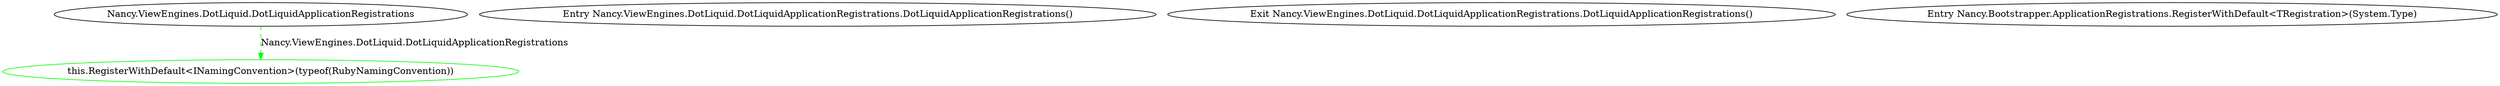 digraph  {
d1 [cluster="Nancy.ViewEngines.DotLiquid.DotLiquidApplicationRegistrations.DotLiquidApplicationRegistrations()", color=green, community=0, label="this.RegisterWithDefault<INamingConvention>(typeof(RubyNamingConvention))", prediction=0, span="9-9"];
d4 [label="Nancy.ViewEngines.DotLiquid.DotLiquidApplicationRegistrations", span=""];
d0 [cluster="Nancy.ViewEngines.DotLiquid.DotLiquidApplicationRegistrations.DotLiquidApplicationRegistrations()", label="Entry Nancy.ViewEngines.DotLiquid.DotLiquidApplicationRegistrations.DotLiquidApplicationRegistrations()", span="7-7"];
d2 [cluster="Nancy.ViewEngines.DotLiquid.DotLiquidApplicationRegistrations.DotLiquidApplicationRegistrations()", label="Exit Nancy.ViewEngines.DotLiquid.DotLiquidApplicationRegistrations.DotLiquidApplicationRegistrations()", span="7-7"];
d3 [cluster="Nancy.Bootstrapper.ApplicationRegistrations.RegisterWithDefault<TRegistration>(System.Type)", label="Entry Nancy.Bootstrapper.ApplicationRegistrations.RegisterWithDefault<TRegistration>(System.Type)", span="94-94"];
d4 -> d1  [color=green, key=1, label="Nancy.ViewEngines.DotLiquid.DotLiquidApplicationRegistrations", style=dashed];
}

